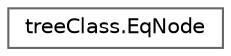 digraph "Graphical Class Hierarchy"
{
 // LATEX_PDF_SIZE
  bgcolor="transparent";
  edge [fontname=Helvetica,fontsize=10,labelfontname=Helvetica,labelfontsize=10];
  node [fontname=Helvetica,fontsize=10,shape=box,height=0.2,width=0.4];
  rankdir="LR";
  Node0 [label="treeClass.EqNode",height=0.2,width=0.4,color="grey40", fillcolor="white", style="filled",URL="$classtreeClass_1_1EqNode.html",tooltip="Equation tree node class to represent data (operators/operands) and two child nodes."];
}
